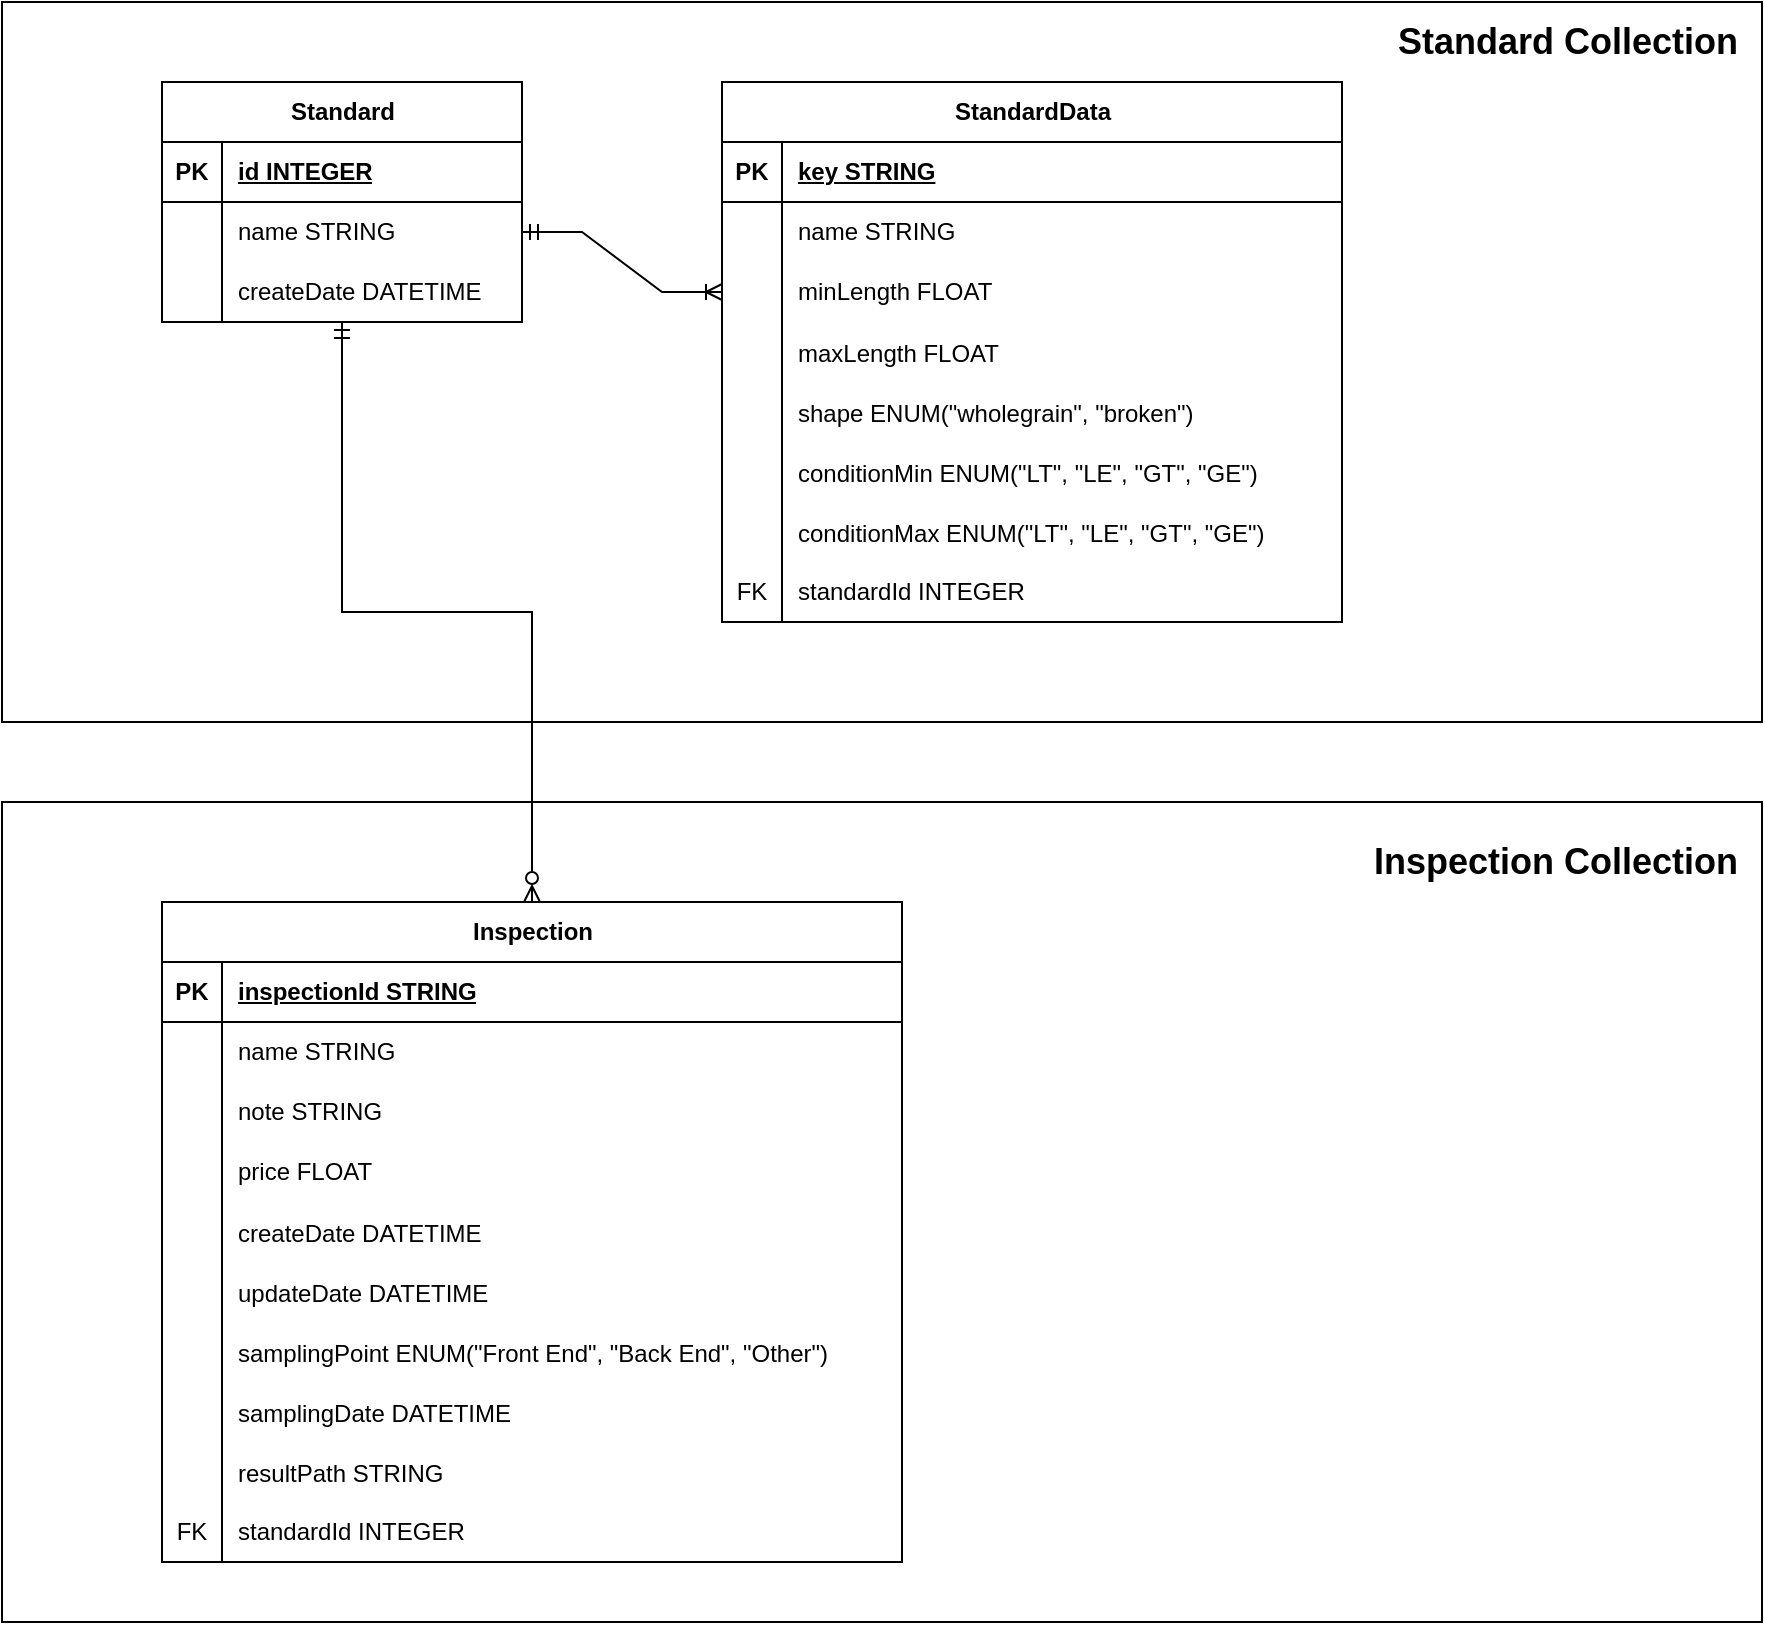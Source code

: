 <mxfile version="24.8.4">
  <diagram id="R2lEEEUBdFMjLlhIrx00" name="Page-1">
    <mxGraphModel dx="1042" dy="531" grid="1" gridSize="10" guides="1" tooltips="1" connect="1" arrows="1" fold="1" page="1" pageScale="1" pageWidth="850" pageHeight="1100" math="0" shadow="0" extFonts="Permanent Marker^https://fonts.googleapis.com/css?family=Permanent+Marker">
      <root>
        <mxCell id="0" />
        <mxCell id="1" parent="0" />
        <mxCell id="SPD5Tp4Hz7OQ-xUuJt_Q-93" value="" style="rounded=0;whiteSpace=wrap;html=1;fillColor=none;" parent="1" vertex="1">
          <mxGeometry x="150" y="560" width="880" height="410" as="geometry" />
        </mxCell>
        <mxCell id="SPD5Tp4Hz7OQ-xUuJt_Q-92" value="" style="rounded=0;whiteSpace=wrap;html=1;fillColor=none;" parent="1" vertex="1">
          <mxGeometry x="150" y="160" width="880" height="360" as="geometry" />
        </mxCell>
        <mxCell id="SPD5Tp4Hz7OQ-xUuJt_Q-91" style="edgeStyle=orthogonalEdgeStyle;rounded=0;orthogonalLoop=1;jettySize=auto;html=1;entryX=0.5;entryY=0;entryDx=0;entryDy=0;endArrow=ERzeroToMany;endFill=0;startArrow=ERmandOne;startFill=0;" parent="1" source="SPD5Tp4Hz7OQ-xUuJt_Q-1" target="SPD5Tp4Hz7OQ-xUuJt_Q-50" edge="1">
          <mxGeometry relative="1" as="geometry" />
        </mxCell>
        <mxCell id="SPD5Tp4Hz7OQ-xUuJt_Q-1" value="Standard" style="shape=table;startSize=30;container=1;collapsible=1;childLayout=tableLayout;fixedRows=1;rowLines=0;fontStyle=1;align=center;resizeLast=1;html=1;" parent="1" vertex="1">
          <mxGeometry x="230" y="200" width="180" height="120" as="geometry" />
        </mxCell>
        <mxCell id="SPD5Tp4Hz7OQ-xUuJt_Q-2" value="" style="shape=tableRow;horizontal=0;startSize=0;swimlaneHead=0;swimlaneBody=0;fillColor=none;collapsible=0;dropTarget=0;points=[[0,0.5],[1,0.5]];portConstraint=eastwest;top=0;left=0;right=0;bottom=1;" parent="SPD5Tp4Hz7OQ-xUuJt_Q-1" vertex="1">
          <mxGeometry y="30" width="180" height="30" as="geometry" />
        </mxCell>
        <mxCell id="SPD5Tp4Hz7OQ-xUuJt_Q-3" value="PK" style="shape=partialRectangle;connectable=0;fillColor=none;top=0;left=0;bottom=0;right=0;fontStyle=1;overflow=hidden;whiteSpace=wrap;html=1;" parent="SPD5Tp4Hz7OQ-xUuJt_Q-2" vertex="1">
          <mxGeometry width="30" height="30" as="geometry">
            <mxRectangle width="30" height="30" as="alternateBounds" />
          </mxGeometry>
        </mxCell>
        <mxCell id="SPD5Tp4Hz7OQ-xUuJt_Q-4" value="id INTEGER" style="shape=partialRectangle;connectable=0;fillColor=none;top=0;left=0;bottom=0;right=0;align=left;spacingLeft=6;fontStyle=5;overflow=hidden;whiteSpace=wrap;html=1;" parent="SPD5Tp4Hz7OQ-xUuJt_Q-2" vertex="1">
          <mxGeometry x="30" width="150" height="30" as="geometry">
            <mxRectangle width="150" height="30" as="alternateBounds" />
          </mxGeometry>
        </mxCell>
        <mxCell id="SPD5Tp4Hz7OQ-xUuJt_Q-5" value="" style="shape=tableRow;horizontal=0;startSize=0;swimlaneHead=0;swimlaneBody=0;fillColor=none;collapsible=0;dropTarget=0;points=[[0,0.5],[1,0.5]];portConstraint=eastwest;top=0;left=0;right=0;bottom=0;" parent="SPD5Tp4Hz7OQ-xUuJt_Q-1" vertex="1">
          <mxGeometry y="60" width="180" height="30" as="geometry" />
        </mxCell>
        <mxCell id="SPD5Tp4Hz7OQ-xUuJt_Q-6" value="" style="shape=partialRectangle;connectable=0;fillColor=none;top=0;left=0;bottom=0;right=0;editable=1;overflow=hidden;whiteSpace=wrap;html=1;" parent="SPD5Tp4Hz7OQ-xUuJt_Q-5" vertex="1">
          <mxGeometry width="30" height="30" as="geometry">
            <mxRectangle width="30" height="30" as="alternateBounds" />
          </mxGeometry>
        </mxCell>
        <mxCell id="SPD5Tp4Hz7OQ-xUuJt_Q-7" value="name STRING" style="shape=partialRectangle;connectable=0;fillColor=none;top=0;left=0;bottom=0;right=0;align=left;spacingLeft=6;overflow=hidden;whiteSpace=wrap;html=1;" parent="SPD5Tp4Hz7OQ-xUuJt_Q-5" vertex="1">
          <mxGeometry x="30" width="150" height="30" as="geometry">
            <mxRectangle width="150" height="30" as="alternateBounds" />
          </mxGeometry>
        </mxCell>
        <mxCell id="SPD5Tp4Hz7OQ-xUuJt_Q-8" value="" style="shape=tableRow;horizontal=0;startSize=0;swimlaneHead=0;swimlaneBody=0;fillColor=none;collapsible=0;dropTarget=0;points=[[0,0.5],[1,0.5]];portConstraint=eastwest;top=0;left=0;right=0;bottom=0;" parent="SPD5Tp4Hz7OQ-xUuJt_Q-1" vertex="1">
          <mxGeometry y="90" width="180" height="30" as="geometry" />
        </mxCell>
        <mxCell id="SPD5Tp4Hz7OQ-xUuJt_Q-9" value="" style="shape=partialRectangle;connectable=0;fillColor=none;top=0;left=0;bottom=0;right=0;editable=1;overflow=hidden;whiteSpace=wrap;html=1;" parent="SPD5Tp4Hz7OQ-xUuJt_Q-8" vertex="1">
          <mxGeometry width="30" height="30" as="geometry">
            <mxRectangle width="30" height="30" as="alternateBounds" />
          </mxGeometry>
        </mxCell>
        <mxCell id="SPD5Tp4Hz7OQ-xUuJt_Q-10" value="createDate DATETIME" style="shape=partialRectangle;connectable=0;fillColor=none;top=0;left=0;bottom=0;right=0;align=left;spacingLeft=6;overflow=hidden;whiteSpace=wrap;html=1;" parent="SPD5Tp4Hz7OQ-xUuJt_Q-8" vertex="1">
          <mxGeometry x="30" width="150" height="30" as="geometry">
            <mxRectangle width="150" height="30" as="alternateBounds" />
          </mxGeometry>
        </mxCell>
        <mxCell id="SPD5Tp4Hz7OQ-xUuJt_Q-14" value="StandardData" style="shape=table;startSize=30;container=1;collapsible=1;childLayout=tableLayout;fixedRows=1;rowLines=0;fontStyle=1;align=center;resizeLast=1;html=1;" parent="1" vertex="1">
          <mxGeometry x="510" y="200" width="310" height="270" as="geometry" />
        </mxCell>
        <mxCell id="SPD5Tp4Hz7OQ-xUuJt_Q-15" value="" style="shape=tableRow;horizontal=0;startSize=0;swimlaneHead=0;swimlaneBody=0;fillColor=none;collapsible=0;dropTarget=0;points=[[0,0.5],[1,0.5]];portConstraint=eastwest;top=0;left=0;right=0;bottom=1;" parent="SPD5Tp4Hz7OQ-xUuJt_Q-14" vertex="1">
          <mxGeometry y="30" width="310" height="30" as="geometry" />
        </mxCell>
        <mxCell id="SPD5Tp4Hz7OQ-xUuJt_Q-16" value="PK" style="shape=partialRectangle;connectable=0;fillColor=none;top=0;left=0;bottom=0;right=0;fontStyle=1;overflow=hidden;whiteSpace=wrap;html=1;" parent="SPD5Tp4Hz7OQ-xUuJt_Q-15" vertex="1">
          <mxGeometry width="30" height="30" as="geometry">
            <mxRectangle width="30" height="30" as="alternateBounds" />
          </mxGeometry>
        </mxCell>
        <mxCell id="SPD5Tp4Hz7OQ-xUuJt_Q-17" value="key STRING" style="shape=partialRectangle;connectable=0;fillColor=none;top=0;left=0;bottom=0;right=0;align=left;spacingLeft=6;fontStyle=5;overflow=hidden;whiteSpace=wrap;html=1;" parent="SPD5Tp4Hz7OQ-xUuJt_Q-15" vertex="1">
          <mxGeometry x="30" width="280" height="30" as="geometry">
            <mxRectangle width="280" height="30" as="alternateBounds" />
          </mxGeometry>
        </mxCell>
        <mxCell id="SPD5Tp4Hz7OQ-xUuJt_Q-18" value="" style="shape=tableRow;horizontal=0;startSize=0;swimlaneHead=0;swimlaneBody=0;fillColor=none;collapsible=0;dropTarget=0;points=[[0,0.5],[1,0.5]];portConstraint=eastwest;top=0;left=0;right=0;bottom=0;" parent="SPD5Tp4Hz7OQ-xUuJt_Q-14" vertex="1">
          <mxGeometry y="60" width="310" height="30" as="geometry" />
        </mxCell>
        <mxCell id="SPD5Tp4Hz7OQ-xUuJt_Q-19" value="" style="shape=partialRectangle;connectable=0;fillColor=none;top=0;left=0;bottom=0;right=0;editable=1;overflow=hidden;whiteSpace=wrap;html=1;" parent="SPD5Tp4Hz7OQ-xUuJt_Q-18" vertex="1">
          <mxGeometry width="30" height="30" as="geometry">
            <mxRectangle width="30" height="30" as="alternateBounds" />
          </mxGeometry>
        </mxCell>
        <mxCell id="SPD5Tp4Hz7OQ-xUuJt_Q-20" value="name STRING" style="shape=partialRectangle;connectable=0;fillColor=none;top=0;left=0;bottom=0;right=0;align=left;spacingLeft=6;overflow=hidden;whiteSpace=wrap;html=1;" parent="SPD5Tp4Hz7OQ-xUuJt_Q-18" vertex="1">
          <mxGeometry x="30" width="280" height="30" as="geometry">
            <mxRectangle width="280" height="30" as="alternateBounds" />
          </mxGeometry>
        </mxCell>
        <mxCell id="SPD5Tp4Hz7OQ-xUuJt_Q-21" value="" style="shape=tableRow;horizontal=0;startSize=0;swimlaneHead=0;swimlaneBody=0;fillColor=none;collapsible=0;dropTarget=0;points=[[0,0.5],[1,0.5]];portConstraint=eastwest;top=0;left=0;right=0;bottom=0;" parent="SPD5Tp4Hz7OQ-xUuJt_Q-14" vertex="1">
          <mxGeometry y="90" width="310" height="30" as="geometry" />
        </mxCell>
        <mxCell id="SPD5Tp4Hz7OQ-xUuJt_Q-22" value="" style="shape=partialRectangle;connectable=0;fillColor=none;top=0;left=0;bottom=0;right=0;editable=1;overflow=hidden;whiteSpace=wrap;html=1;" parent="SPD5Tp4Hz7OQ-xUuJt_Q-21" vertex="1">
          <mxGeometry width="30" height="30" as="geometry">
            <mxRectangle width="30" height="30" as="alternateBounds" />
          </mxGeometry>
        </mxCell>
        <mxCell id="SPD5Tp4Hz7OQ-xUuJt_Q-23" value="minLength FLOAT" style="shape=partialRectangle;connectable=0;fillColor=none;top=0;left=0;bottom=0;right=0;align=left;spacingLeft=6;overflow=hidden;whiteSpace=wrap;html=1;" parent="SPD5Tp4Hz7OQ-xUuJt_Q-21" vertex="1">
          <mxGeometry x="30" width="280" height="30" as="geometry">
            <mxRectangle width="280" height="30" as="alternateBounds" />
          </mxGeometry>
        </mxCell>
        <mxCell id="SPD5Tp4Hz7OQ-xUuJt_Q-25" value="" style="shape=tableRow;horizontal=0;startSize=0;swimlaneHead=0;swimlaneBody=0;fillColor=none;collapsible=0;dropTarget=0;points=[[0,0.5],[1,0.5]];portConstraint=eastwest;top=0;left=0;right=0;bottom=0;" parent="SPD5Tp4Hz7OQ-xUuJt_Q-14" vertex="1">
          <mxGeometry y="120" width="310" height="30" as="geometry" />
        </mxCell>
        <mxCell id="SPD5Tp4Hz7OQ-xUuJt_Q-26" value="" style="shape=partialRectangle;connectable=0;fillColor=none;top=0;left=0;bottom=0;right=0;editable=1;overflow=hidden;" parent="SPD5Tp4Hz7OQ-xUuJt_Q-25" vertex="1">
          <mxGeometry width="30" height="30" as="geometry">
            <mxRectangle width="30" height="30" as="alternateBounds" />
          </mxGeometry>
        </mxCell>
        <mxCell id="SPD5Tp4Hz7OQ-xUuJt_Q-27" value="maxLength FLOAT" style="shape=partialRectangle;connectable=0;fillColor=none;top=0;left=0;bottom=0;right=0;align=left;spacingLeft=6;overflow=hidden;" parent="SPD5Tp4Hz7OQ-xUuJt_Q-25" vertex="1">
          <mxGeometry x="30" width="280" height="30" as="geometry">
            <mxRectangle width="280" height="30" as="alternateBounds" />
          </mxGeometry>
        </mxCell>
        <mxCell id="AsNfUeln-qoiJC83_uaw-1" value="" style="shape=tableRow;horizontal=0;startSize=0;swimlaneHead=0;swimlaneBody=0;fillColor=none;collapsible=0;dropTarget=0;points=[[0,0.5],[1,0.5]];portConstraint=eastwest;top=0;left=0;right=0;bottom=0;" parent="SPD5Tp4Hz7OQ-xUuJt_Q-14" vertex="1">
          <mxGeometry y="150" width="310" height="30" as="geometry" />
        </mxCell>
        <mxCell id="AsNfUeln-qoiJC83_uaw-2" value="" style="shape=partialRectangle;connectable=0;fillColor=none;top=0;left=0;bottom=0;right=0;editable=1;overflow=hidden;" parent="AsNfUeln-qoiJC83_uaw-1" vertex="1">
          <mxGeometry width="30" height="30" as="geometry">
            <mxRectangle width="30" height="30" as="alternateBounds" />
          </mxGeometry>
        </mxCell>
        <mxCell id="AsNfUeln-qoiJC83_uaw-3" value="shape ENUM(&quot;wholegrain&quot;, &quot;broken&quot;)" style="shape=partialRectangle;connectable=0;fillColor=none;top=0;left=0;bottom=0;right=0;align=left;spacingLeft=6;overflow=hidden;" parent="AsNfUeln-qoiJC83_uaw-1" vertex="1">
          <mxGeometry x="30" width="280" height="30" as="geometry">
            <mxRectangle width="280" height="30" as="alternateBounds" />
          </mxGeometry>
        </mxCell>
        <mxCell id="SPD5Tp4Hz7OQ-xUuJt_Q-28" value="" style="shape=tableRow;horizontal=0;startSize=0;swimlaneHead=0;swimlaneBody=0;fillColor=none;collapsible=0;dropTarget=0;points=[[0,0.5],[1,0.5]];portConstraint=eastwest;top=0;left=0;right=0;bottom=0;" parent="SPD5Tp4Hz7OQ-xUuJt_Q-14" vertex="1">
          <mxGeometry y="180" width="310" height="30" as="geometry" />
        </mxCell>
        <mxCell id="SPD5Tp4Hz7OQ-xUuJt_Q-29" value="" style="shape=partialRectangle;connectable=0;fillColor=none;top=0;left=0;bottom=0;right=0;editable=1;overflow=hidden;" parent="SPD5Tp4Hz7OQ-xUuJt_Q-28" vertex="1">
          <mxGeometry width="30" height="30" as="geometry">
            <mxRectangle width="30" height="30" as="alternateBounds" />
          </mxGeometry>
        </mxCell>
        <mxCell id="SPD5Tp4Hz7OQ-xUuJt_Q-30" value="conditionMin ENUM(&quot;LT&quot;, &quot;LE&quot;, &quot;GT&quot;, &quot;GE&quot;)" style="shape=partialRectangle;connectable=0;fillColor=none;top=0;left=0;bottom=0;right=0;align=left;spacingLeft=6;overflow=hidden;" parent="SPD5Tp4Hz7OQ-xUuJt_Q-28" vertex="1">
          <mxGeometry x="30" width="280" height="30" as="geometry">
            <mxRectangle width="280" height="30" as="alternateBounds" />
          </mxGeometry>
        </mxCell>
        <mxCell id="SPD5Tp4Hz7OQ-xUuJt_Q-31" value="" style="shape=tableRow;horizontal=0;startSize=0;swimlaneHead=0;swimlaneBody=0;fillColor=none;collapsible=0;dropTarget=0;points=[[0,0.5],[1,0.5]];portConstraint=eastwest;top=0;left=0;right=0;bottom=0;" parent="SPD5Tp4Hz7OQ-xUuJt_Q-14" vertex="1">
          <mxGeometry y="210" width="310" height="30" as="geometry" />
        </mxCell>
        <mxCell id="SPD5Tp4Hz7OQ-xUuJt_Q-32" value="" style="shape=partialRectangle;connectable=0;fillColor=none;top=0;left=0;bottom=0;right=0;editable=1;overflow=hidden;" parent="SPD5Tp4Hz7OQ-xUuJt_Q-31" vertex="1">
          <mxGeometry width="30" height="30" as="geometry">
            <mxRectangle width="30" height="30" as="alternateBounds" />
          </mxGeometry>
        </mxCell>
        <mxCell id="SPD5Tp4Hz7OQ-xUuJt_Q-33" value="conditionMax ENUM(&quot;LT&quot;, &quot;LE&quot;, &quot;GT&quot;, &quot;GE&quot;)" style="shape=partialRectangle;connectable=0;fillColor=none;top=0;left=0;bottom=0;right=0;align=left;spacingLeft=6;overflow=hidden;" parent="SPD5Tp4Hz7OQ-xUuJt_Q-31" vertex="1">
          <mxGeometry x="30" width="280" height="30" as="geometry">
            <mxRectangle width="280" height="30" as="alternateBounds" />
          </mxGeometry>
        </mxCell>
        <mxCell id="AsNfUeln-qoiJC83_uaw-4" value="" style="shape=tableRow;horizontal=0;startSize=0;swimlaneHead=0;swimlaneBody=0;fillColor=none;collapsible=0;dropTarget=0;points=[[0,0.5],[1,0.5]];portConstraint=eastwest;top=0;left=0;right=0;bottom=0;" parent="SPD5Tp4Hz7OQ-xUuJt_Q-14" vertex="1">
          <mxGeometry y="240" width="310" height="30" as="geometry" />
        </mxCell>
        <mxCell id="AsNfUeln-qoiJC83_uaw-5" value="FK" style="shape=partialRectangle;connectable=0;fillColor=none;top=0;left=0;bottom=0;right=0;fontStyle=0;overflow=hidden;whiteSpace=wrap;html=1;" parent="AsNfUeln-qoiJC83_uaw-4" vertex="1">
          <mxGeometry width="30" height="30" as="geometry">
            <mxRectangle width="30" height="30" as="alternateBounds" />
          </mxGeometry>
        </mxCell>
        <mxCell id="AsNfUeln-qoiJC83_uaw-6" value="standardId INTEGER" style="shape=partialRectangle;connectable=0;fillColor=none;top=0;left=0;bottom=0;right=0;align=left;spacingLeft=6;fontStyle=0;overflow=hidden;whiteSpace=wrap;html=1;" parent="AsNfUeln-qoiJC83_uaw-4" vertex="1">
          <mxGeometry x="30" width="280" height="30" as="geometry">
            <mxRectangle width="280" height="30" as="alternateBounds" />
          </mxGeometry>
        </mxCell>
        <mxCell id="SPD5Tp4Hz7OQ-xUuJt_Q-46" value="" style="edgeStyle=entityRelationEdgeStyle;fontSize=12;html=1;endArrow=ERoneToMany;startArrow=ERmandOne;rounded=0;exitX=1;exitY=0.5;exitDx=0;exitDy=0;entryX=0;entryY=0.5;entryDx=0;entryDy=0;startFill=0;" parent="1" source="SPD5Tp4Hz7OQ-xUuJt_Q-5" target="SPD5Tp4Hz7OQ-xUuJt_Q-21" edge="1">
          <mxGeometry width="100" height="100" relative="1" as="geometry">
            <mxPoint x="440" y="330" as="sourcePoint" />
            <mxPoint x="540" y="230" as="targetPoint" />
          </mxGeometry>
        </mxCell>
        <mxCell id="SPD5Tp4Hz7OQ-xUuJt_Q-50" value="Inspection" style="shape=table;startSize=30;container=1;collapsible=1;childLayout=tableLayout;fixedRows=1;rowLines=0;fontStyle=1;align=center;resizeLast=1;html=1;" parent="1" vertex="1">
          <mxGeometry x="230" y="610" width="370" height="330" as="geometry" />
        </mxCell>
        <mxCell id="SPD5Tp4Hz7OQ-xUuJt_Q-51" value="" style="shape=tableRow;horizontal=0;startSize=0;swimlaneHead=0;swimlaneBody=0;fillColor=none;collapsible=0;dropTarget=0;points=[[0,0.5],[1,0.5]];portConstraint=eastwest;top=0;left=0;right=0;bottom=1;" parent="SPD5Tp4Hz7OQ-xUuJt_Q-50" vertex="1">
          <mxGeometry y="30" width="370" height="30" as="geometry" />
        </mxCell>
        <mxCell id="SPD5Tp4Hz7OQ-xUuJt_Q-52" value="PK" style="shape=partialRectangle;connectable=0;fillColor=none;top=0;left=0;bottom=0;right=0;fontStyle=1;overflow=hidden;whiteSpace=wrap;html=1;" parent="SPD5Tp4Hz7OQ-xUuJt_Q-51" vertex="1">
          <mxGeometry width="30" height="30" as="geometry">
            <mxRectangle width="30" height="30" as="alternateBounds" />
          </mxGeometry>
        </mxCell>
        <mxCell id="SPD5Tp4Hz7OQ-xUuJt_Q-53" value="inspectionId STRING" style="shape=partialRectangle;connectable=0;fillColor=none;top=0;left=0;bottom=0;right=0;align=left;spacingLeft=6;fontStyle=5;overflow=hidden;whiteSpace=wrap;html=1;" parent="SPD5Tp4Hz7OQ-xUuJt_Q-51" vertex="1">
          <mxGeometry x="30" width="340" height="30" as="geometry">
            <mxRectangle width="340" height="30" as="alternateBounds" />
          </mxGeometry>
        </mxCell>
        <mxCell id="SPD5Tp4Hz7OQ-xUuJt_Q-54" value="" style="shape=tableRow;horizontal=0;startSize=0;swimlaneHead=0;swimlaneBody=0;fillColor=none;collapsible=0;dropTarget=0;points=[[0,0.5],[1,0.5]];portConstraint=eastwest;top=0;left=0;right=0;bottom=0;" parent="SPD5Tp4Hz7OQ-xUuJt_Q-50" vertex="1">
          <mxGeometry y="60" width="370" height="30" as="geometry" />
        </mxCell>
        <mxCell id="SPD5Tp4Hz7OQ-xUuJt_Q-55" value="" style="shape=partialRectangle;connectable=0;fillColor=none;top=0;left=0;bottom=0;right=0;editable=1;overflow=hidden;whiteSpace=wrap;html=1;" parent="SPD5Tp4Hz7OQ-xUuJt_Q-54" vertex="1">
          <mxGeometry width="30" height="30" as="geometry">
            <mxRectangle width="30" height="30" as="alternateBounds" />
          </mxGeometry>
        </mxCell>
        <mxCell id="SPD5Tp4Hz7OQ-xUuJt_Q-56" value="name STRING" style="shape=partialRectangle;connectable=0;fillColor=none;top=0;left=0;bottom=0;right=0;align=left;spacingLeft=6;overflow=hidden;whiteSpace=wrap;html=1;" parent="SPD5Tp4Hz7OQ-xUuJt_Q-54" vertex="1">
          <mxGeometry x="30" width="340" height="30" as="geometry">
            <mxRectangle width="340" height="30" as="alternateBounds" />
          </mxGeometry>
        </mxCell>
        <mxCell id="SPD5Tp4Hz7OQ-xUuJt_Q-57" value="" style="shape=tableRow;horizontal=0;startSize=0;swimlaneHead=0;swimlaneBody=0;fillColor=none;collapsible=0;dropTarget=0;points=[[0,0.5],[1,0.5]];portConstraint=eastwest;top=0;left=0;right=0;bottom=0;" parent="SPD5Tp4Hz7OQ-xUuJt_Q-50" vertex="1">
          <mxGeometry y="90" width="370" height="30" as="geometry" />
        </mxCell>
        <mxCell id="SPD5Tp4Hz7OQ-xUuJt_Q-58" value="" style="shape=partialRectangle;connectable=0;fillColor=none;top=0;left=0;bottom=0;right=0;editable=1;overflow=hidden;whiteSpace=wrap;html=1;" parent="SPD5Tp4Hz7OQ-xUuJt_Q-57" vertex="1">
          <mxGeometry width="30" height="30" as="geometry">
            <mxRectangle width="30" height="30" as="alternateBounds" />
          </mxGeometry>
        </mxCell>
        <mxCell id="SPD5Tp4Hz7OQ-xUuJt_Q-59" value="note STRING" style="shape=partialRectangle;connectable=0;fillColor=none;top=0;left=0;bottom=0;right=0;align=left;spacingLeft=6;overflow=hidden;whiteSpace=wrap;html=1;" parent="SPD5Tp4Hz7OQ-xUuJt_Q-57" vertex="1">
          <mxGeometry x="30" width="340" height="30" as="geometry">
            <mxRectangle width="340" height="30" as="alternateBounds" />
          </mxGeometry>
        </mxCell>
        <mxCell id="SPD5Tp4Hz7OQ-xUuJt_Q-60" value="" style="shape=tableRow;horizontal=0;startSize=0;swimlaneHead=0;swimlaneBody=0;fillColor=none;collapsible=0;dropTarget=0;points=[[0,0.5],[1,0.5]];portConstraint=eastwest;top=0;left=0;right=0;bottom=0;" parent="SPD5Tp4Hz7OQ-xUuJt_Q-50" vertex="1">
          <mxGeometry y="120" width="370" height="30" as="geometry" />
        </mxCell>
        <mxCell id="SPD5Tp4Hz7OQ-xUuJt_Q-61" value="" style="shape=partialRectangle;connectable=0;fillColor=none;top=0;left=0;bottom=0;right=0;editable=1;overflow=hidden;whiteSpace=wrap;html=1;" parent="SPD5Tp4Hz7OQ-xUuJt_Q-60" vertex="1">
          <mxGeometry width="30" height="30" as="geometry">
            <mxRectangle width="30" height="30" as="alternateBounds" />
          </mxGeometry>
        </mxCell>
        <mxCell id="SPD5Tp4Hz7OQ-xUuJt_Q-62" value="price FLOAT" style="shape=partialRectangle;connectable=0;fillColor=none;top=0;left=0;bottom=0;right=0;align=left;spacingLeft=6;overflow=hidden;whiteSpace=wrap;html=1;" parent="SPD5Tp4Hz7OQ-xUuJt_Q-60" vertex="1">
          <mxGeometry x="30" width="340" height="30" as="geometry">
            <mxRectangle width="340" height="30" as="alternateBounds" />
          </mxGeometry>
        </mxCell>
        <mxCell id="SPD5Tp4Hz7OQ-xUuJt_Q-79" value="" style="shape=tableRow;horizontal=0;startSize=0;swimlaneHead=0;swimlaneBody=0;fillColor=none;collapsible=0;dropTarget=0;points=[[0,0.5],[1,0.5]];portConstraint=eastwest;top=0;left=0;right=0;bottom=0;" parent="SPD5Tp4Hz7OQ-xUuJt_Q-50" vertex="1">
          <mxGeometry y="150" width="370" height="30" as="geometry" />
        </mxCell>
        <mxCell id="SPD5Tp4Hz7OQ-xUuJt_Q-80" value="" style="shape=partialRectangle;connectable=0;fillColor=none;top=0;left=0;bottom=0;right=0;editable=1;overflow=hidden;" parent="SPD5Tp4Hz7OQ-xUuJt_Q-79" vertex="1">
          <mxGeometry width="30" height="30" as="geometry">
            <mxRectangle width="30" height="30" as="alternateBounds" />
          </mxGeometry>
        </mxCell>
        <mxCell id="SPD5Tp4Hz7OQ-xUuJt_Q-81" value="createDate DATETIME" style="shape=partialRectangle;connectable=0;fillColor=none;top=0;left=0;bottom=0;right=0;align=left;spacingLeft=6;overflow=hidden;" parent="SPD5Tp4Hz7OQ-xUuJt_Q-79" vertex="1">
          <mxGeometry x="30" width="340" height="30" as="geometry">
            <mxRectangle width="340" height="30" as="alternateBounds" />
          </mxGeometry>
        </mxCell>
        <mxCell id="SPD5Tp4Hz7OQ-xUuJt_Q-82" value="" style="shape=tableRow;horizontal=0;startSize=0;swimlaneHead=0;swimlaneBody=0;fillColor=none;collapsible=0;dropTarget=0;points=[[0,0.5],[1,0.5]];portConstraint=eastwest;top=0;left=0;right=0;bottom=0;" parent="SPD5Tp4Hz7OQ-xUuJt_Q-50" vertex="1">
          <mxGeometry y="180" width="370" height="30" as="geometry" />
        </mxCell>
        <mxCell id="SPD5Tp4Hz7OQ-xUuJt_Q-83" value="" style="shape=partialRectangle;connectable=0;fillColor=none;top=0;left=0;bottom=0;right=0;editable=1;overflow=hidden;" parent="SPD5Tp4Hz7OQ-xUuJt_Q-82" vertex="1">
          <mxGeometry width="30" height="30" as="geometry">
            <mxRectangle width="30" height="30" as="alternateBounds" />
          </mxGeometry>
        </mxCell>
        <mxCell id="SPD5Tp4Hz7OQ-xUuJt_Q-84" value="updateDate DATETIME" style="shape=partialRectangle;connectable=0;fillColor=none;top=0;left=0;bottom=0;right=0;align=left;spacingLeft=6;overflow=hidden;" parent="SPD5Tp4Hz7OQ-xUuJt_Q-82" vertex="1">
          <mxGeometry x="30" width="340" height="30" as="geometry">
            <mxRectangle width="340" height="30" as="alternateBounds" />
          </mxGeometry>
        </mxCell>
        <mxCell id="AsNfUeln-qoiJC83_uaw-7" value="" style="shape=tableRow;horizontal=0;startSize=0;swimlaneHead=0;swimlaneBody=0;fillColor=none;collapsible=0;dropTarget=0;points=[[0,0.5],[1,0.5]];portConstraint=eastwest;top=0;left=0;right=0;bottom=0;" parent="SPD5Tp4Hz7OQ-xUuJt_Q-50" vertex="1">
          <mxGeometry y="210" width="370" height="30" as="geometry" />
        </mxCell>
        <mxCell id="AsNfUeln-qoiJC83_uaw-8" value="" style="shape=partialRectangle;connectable=0;fillColor=none;top=0;left=0;bottom=0;right=0;editable=1;overflow=hidden;" parent="AsNfUeln-qoiJC83_uaw-7" vertex="1">
          <mxGeometry width="30" height="30" as="geometry">
            <mxRectangle width="30" height="30" as="alternateBounds" />
          </mxGeometry>
        </mxCell>
        <mxCell id="AsNfUeln-qoiJC83_uaw-9" value="samplingPoint ENUM(&quot;Front End&quot;, &quot;Back End&quot;, &quot;Other&quot;)" style="shape=partialRectangle;connectable=0;fillColor=none;top=0;left=0;bottom=0;right=0;align=left;spacingLeft=6;overflow=hidden;" parent="AsNfUeln-qoiJC83_uaw-7" vertex="1">
          <mxGeometry x="30" width="340" height="30" as="geometry">
            <mxRectangle width="340" height="30" as="alternateBounds" />
          </mxGeometry>
        </mxCell>
        <mxCell id="SPD5Tp4Hz7OQ-xUuJt_Q-70" value="" style="shape=tableRow;horizontal=0;startSize=0;swimlaneHead=0;swimlaneBody=0;fillColor=none;collapsible=0;dropTarget=0;points=[[0,0.5],[1,0.5]];portConstraint=eastwest;top=0;left=0;right=0;bottom=0;" parent="SPD5Tp4Hz7OQ-xUuJt_Q-50" vertex="1">
          <mxGeometry y="240" width="370" height="30" as="geometry" />
        </mxCell>
        <mxCell id="SPD5Tp4Hz7OQ-xUuJt_Q-71" value="" style="shape=partialRectangle;connectable=0;fillColor=none;top=0;left=0;bottom=0;right=0;editable=1;overflow=hidden;" parent="SPD5Tp4Hz7OQ-xUuJt_Q-70" vertex="1">
          <mxGeometry width="30" height="30" as="geometry">
            <mxRectangle width="30" height="30" as="alternateBounds" />
          </mxGeometry>
        </mxCell>
        <mxCell id="SPD5Tp4Hz7OQ-xUuJt_Q-72" value="samplingDate DATETIME" style="shape=partialRectangle;connectable=0;fillColor=none;top=0;left=0;bottom=0;right=0;align=left;spacingLeft=6;overflow=hidden;" parent="SPD5Tp4Hz7OQ-xUuJt_Q-70" vertex="1">
          <mxGeometry x="30" width="340" height="30" as="geometry">
            <mxRectangle width="340" height="30" as="alternateBounds" />
          </mxGeometry>
        </mxCell>
        <mxCell id="SPD5Tp4Hz7OQ-xUuJt_Q-85" value="" style="shape=tableRow;horizontal=0;startSize=0;swimlaneHead=0;swimlaneBody=0;fillColor=none;collapsible=0;dropTarget=0;points=[[0,0.5],[1,0.5]];portConstraint=eastwest;top=0;left=0;right=0;bottom=0;" parent="SPD5Tp4Hz7OQ-xUuJt_Q-50" vertex="1">
          <mxGeometry y="270" width="370" height="30" as="geometry" />
        </mxCell>
        <mxCell id="SPD5Tp4Hz7OQ-xUuJt_Q-86" value="" style="shape=partialRectangle;connectable=0;fillColor=none;top=0;left=0;bottom=0;right=0;editable=1;overflow=hidden;" parent="SPD5Tp4Hz7OQ-xUuJt_Q-85" vertex="1">
          <mxGeometry width="30" height="30" as="geometry">
            <mxRectangle width="30" height="30" as="alternateBounds" />
          </mxGeometry>
        </mxCell>
        <mxCell id="SPD5Tp4Hz7OQ-xUuJt_Q-87" value="resultPath STRING" style="shape=partialRectangle;connectable=0;fillColor=none;top=0;left=0;bottom=0;right=0;align=left;spacingLeft=6;overflow=hidden;" parent="SPD5Tp4Hz7OQ-xUuJt_Q-85" vertex="1">
          <mxGeometry x="30" width="340" height="30" as="geometry">
            <mxRectangle width="340" height="30" as="alternateBounds" />
          </mxGeometry>
        </mxCell>
        <mxCell id="SPD5Tp4Hz7OQ-xUuJt_Q-76" value="" style="shape=tableRow;horizontal=0;startSize=0;swimlaneHead=0;swimlaneBody=0;fillColor=none;collapsible=0;dropTarget=0;points=[[0,0.5],[1,0.5]];portConstraint=eastwest;top=0;left=0;right=0;bottom=0;" parent="SPD5Tp4Hz7OQ-xUuJt_Q-50" vertex="1">
          <mxGeometry y="300" width="370" height="30" as="geometry" />
        </mxCell>
        <mxCell id="SPD5Tp4Hz7OQ-xUuJt_Q-77" value="FK" style="shape=partialRectangle;connectable=0;fillColor=none;top=0;left=0;bottom=0;right=0;fontStyle=0;overflow=hidden;whiteSpace=wrap;html=1;" parent="SPD5Tp4Hz7OQ-xUuJt_Q-76" vertex="1">
          <mxGeometry width="30" height="30" as="geometry">
            <mxRectangle width="30" height="30" as="alternateBounds" />
          </mxGeometry>
        </mxCell>
        <mxCell id="SPD5Tp4Hz7OQ-xUuJt_Q-78" value="standardId INTEGER" style="shape=partialRectangle;connectable=0;fillColor=none;top=0;left=0;bottom=0;right=0;align=left;spacingLeft=6;fontStyle=0;overflow=hidden;whiteSpace=wrap;html=1;" parent="SPD5Tp4Hz7OQ-xUuJt_Q-76" vertex="1">
          <mxGeometry x="30" width="340" height="30" as="geometry">
            <mxRectangle width="340" height="30" as="alternateBounds" />
          </mxGeometry>
        </mxCell>
        <mxCell id="SPD5Tp4Hz7OQ-xUuJt_Q-94" value="&lt;b&gt;&lt;font style=&quot;font-size: 18px;&quot;&gt;Standard Collection&lt;/font&gt;&lt;/b&gt;" style="text;html=1;align=right;verticalAlign=middle;whiteSpace=wrap;rounded=0;" parent="1" vertex="1">
          <mxGeometry x="820" y="160" width="200" height="40" as="geometry" />
        </mxCell>
        <mxCell id="SPD5Tp4Hz7OQ-xUuJt_Q-95" value="&lt;b&gt;&lt;font style=&quot;font-size: 18px;&quot;&gt;Inspection Collection&lt;/font&gt;&lt;/b&gt;" style="text;html=1;align=right;verticalAlign=middle;whiteSpace=wrap;rounded=0;" parent="1" vertex="1">
          <mxGeometry x="820" y="570" width="200" height="40" as="geometry" />
        </mxCell>
      </root>
    </mxGraphModel>
  </diagram>
</mxfile>
